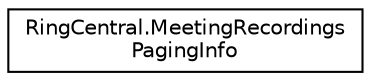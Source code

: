 digraph "Graphical Class Hierarchy"
{
 // LATEX_PDF_SIZE
  edge [fontname="Helvetica",fontsize="10",labelfontname="Helvetica",labelfontsize="10"];
  node [fontname="Helvetica",fontsize="10",shape=record];
  rankdir="LR";
  Node0 [label="RingCentral.MeetingRecordings\lPagingInfo",height=0.2,width=0.4,color="black", fillcolor="white", style="filled",URL="$classRingCentral_1_1MeetingRecordingsPagingInfo.html",tooltip=" "];
}
